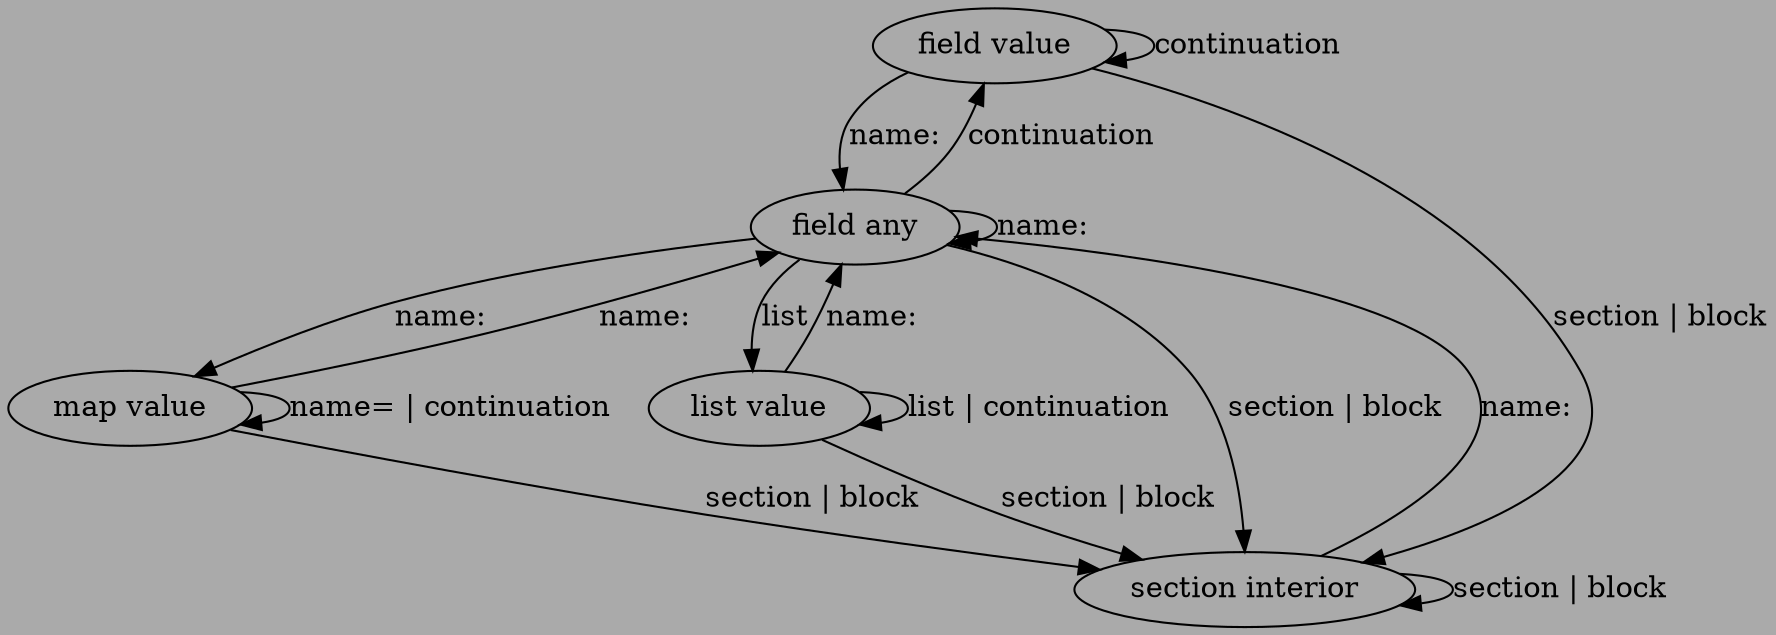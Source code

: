 
digraph eno_parse_stages
{
	bgcolor = "#AAAAAA"
	field_value [ label = "field value" ];
	field_any [ label = "field any" ];
	map_value [ label = "map value" ];
	list_value [ label = "list value" ];
	section_interior [ label = "section interior" ];

	section_interior -> section_interior [ label = "section | block" ];
	section_interior -> field_any [ label = "name:" ];
	field_any -> field_any [ label = "name:" ];
	field_any -> field_value [ label = "continuation" ];
	field_any -> map_value [ label = "name:" ];
	field_any -> list_value [ label = "list" ];
	field_any -> section_interior [ label = "section | block" ];
	field_value -> field_value [ label = "continuation" ];
	field_value -> section_interior [ label = "section | block" ];
	field_value -> field_any [ label = "name:" ];
	map_value -> field_any [ label = "name:" ];
	map_value -> section_interior [ label = "section | block" ];
	map_value -> map_value [ label = "name= | continuation" ];
	list_value -> field_any [ label = "name:" ];
	list_value -> section_interior [ label = "section | block" ];
	list_value -> list_value [ label = "list | continuation" ];
}




